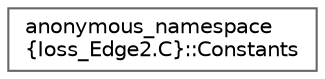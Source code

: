 digraph "Graphical Class Hierarchy"
{
 // INTERACTIVE_SVG=YES
 // LATEX_PDF_SIZE
  bgcolor="transparent";
  edge [fontname=Helvetica,fontsize=10,labelfontname=Helvetica,labelfontsize=10];
  node [fontname=Helvetica,fontsize=10,shape=box,height=0.2,width=0.4];
  rankdir="LR";
  Node0 [id="Node000000",label="anonymous_namespace\l\{Ioss_Edge2.C\}::Constants",height=0.2,width=0.4,color="grey40", fillcolor="white", style="filled",URL="$structanonymous__namespace_02Ioss__Edge2_8C_03_1_1Constants.html",tooltip=" "];
}

